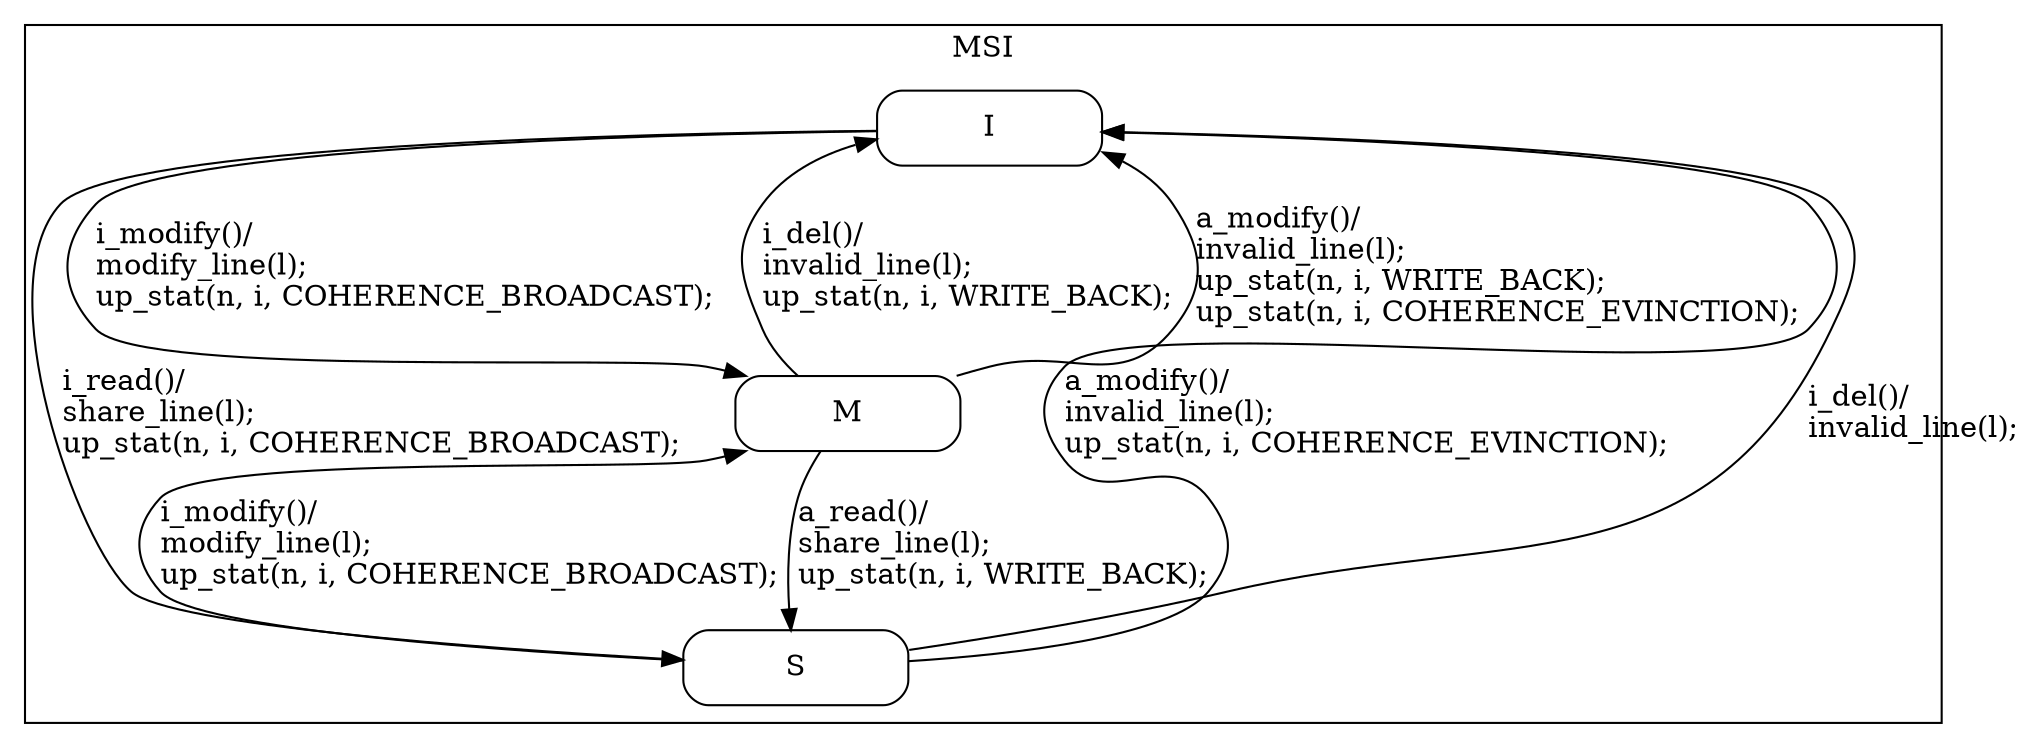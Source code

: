 digraph coherence {

    node
        [shape=Mrecord width=1.5];

    subgraph cluster_MSI {

        label="MSI";

        //
        // States (Nodes)
        //

        "MSI::I"
            [label="{I}"];

        "MSI::M"
            [label="{M}"];

        "MSI::S"
            [label="{S}"];

        //
        // Transitions (Edges)
        //

        "MSI::I" -> "MSI::M"
            [label="i_modify()/\lmodify_line(l);\lup_stat(n, i, COHERENCE_BROADCAST);\l"];

        "MSI::I" -> "MSI::S"
            [label="i_read()/\lshare_line(l);\lup_stat(n, i, COHERENCE_BROADCAST);\l"];

        "MSI::M" -> "MSI::S"
            [label="a_read()/\lshare_line(l);\lup_stat(n, i, WRITE_BACK);\l"];

        "MSI::M" -> "MSI::I"
            [label="i_del()/\linvalid_line(l);\lup_stat(n, i, WRITE_BACK);\l"];

        "MSI::M" -> "MSI::I"
            [label="a_modify()/\linvalid_line(l);\lup_stat(n, i, WRITE_BACK);\lup_stat(n, i, COHERENCE_EVINCTION);\l"];

        "MSI::S" -> "MSI::M"
            [label="i_modify()/\lmodify_line(l);\lup_stat(n, i, COHERENCE_BROADCAST);\l"];

        "MSI::S" -> "MSI::I"
            [label="a_modify()/\linvalid_line(l);\lup_stat(n, i, COHERENCE_EVINCTION);\l"];

        "MSI::S" -> "MSI::I"
            [label="i_del()/\linvalid_line(l);\l"];
    }
}
